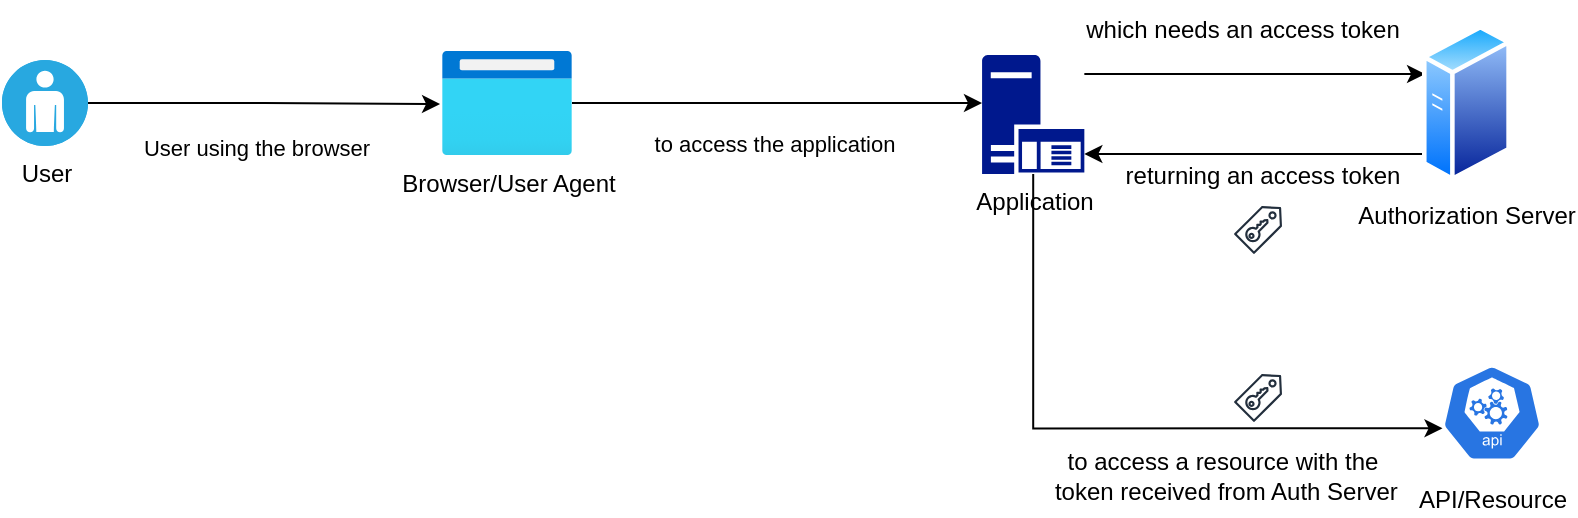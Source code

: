 <mxfile version="20.7.4" type="github">
  <diagram id="ZOhDfLXixhubRIHauUHK" name="Page-1">
    <mxGraphModel dx="1434" dy="804" grid="1" gridSize="10" guides="1" tooltips="1" connect="1" arrows="1" fold="1" page="1" pageScale="1" pageWidth="850" pageHeight="1100" math="0" shadow="0">
      <root>
        <mxCell id="0" />
        <mxCell id="1" parent="0" />
        <mxCell id="moa5sXq4kgvNCL831_qg-16" value="to access the application" style="edgeStyle=orthogonalEdgeStyle;rounded=0;orthogonalLoop=1;jettySize=auto;html=1;" edge="1" parent="1" source="moa5sXq4kgvNCL831_qg-3" target="moa5sXq4kgvNCL831_qg-6">
          <mxGeometry x="-0.021" y="-20" relative="1" as="geometry">
            <Array as="points">
              <mxPoint x="460" y="205" />
              <mxPoint x="460" y="205" />
            </Array>
            <mxPoint as="offset" />
          </mxGeometry>
        </mxCell>
        <mxCell id="moa5sXq4kgvNCL831_qg-3" value="Browser/User Agent" style="aspect=fixed;html=1;points=[];align=center;image;fontSize=12;image=img/lib/azure2/general/Browser.svg;" vertex="1" parent="1">
          <mxGeometry x="270" y="178.5" width="65" height="52" as="geometry" />
        </mxCell>
        <mxCell id="moa5sXq4kgvNCL831_qg-14" style="edgeStyle=orthogonalEdgeStyle;rounded=0;orthogonalLoop=1;jettySize=auto;html=1;entryX=-0.015;entryY=0.51;entryDx=0;entryDy=0;entryPerimeter=0;" edge="1" parent="1" source="moa5sXq4kgvNCL831_qg-5" target="moa5sXq4kgvNCL831_qg-3">
          <mxGeometry relative="1" as="geometry" />
        </mxCell>
        <mxCell id="moa5sXq4kgvNCL831_qg-15" value="User using the browser" style="edgeLabel;html=1;align=center;verticalAlign=middle;resizable=0;points=[];" vertex="1" connectable="0" parent="moa5sXq4kgvNCL831_qg-14">
          <mxGeometry x="-0.478" y="3" relative="1" as="geometry">
            <mxPoint x="38" y="25" as="offset" />
          </mxGeometry>
        </mxCell>
        <mxCell id="moa5sXq4kgvNCL831_qg-5" value="User" style="fillColor=#28A8E0;verticalLabelPosition=bottom;sketch=0;html=1;strokeColor=#ffffff;verticalAlign=top;align=center;points=[[0.145,0.145,0],[0.5,0,0],[0.855,0.145,0],[1,0.5,0],[0.855,0.855,0],[0.5,1,0],[0.145,0.855,0],[0,0.5,0]];pointerEvents=1;shape=mxgraph.cisco_safe.compositeIcon;bgIcon=ellipse;resIcon=mxgraph.cisco_safe.capability.user;" vertex="1" parent="1">
          <mxGeometry x="50" y="183" width="43" height="43" as="geometry" />
        </mxCell>
        <mxCell id="moa5sXq4kgvNCL831_qg-18" style="edgeStyle=orthogonalEdgeStyle;rounded=0;orthogonalLoop=1;jettySize=auto;html=1;" edge="1" parent="1" source="moa5sXq4kgvNCL831_qg-6" target="moa5sXq4kgvNCL831_qg-8">
          <mxGeometry relative="1" as="geometry">
            <Array as="points">
              <mxPoint x="680" y="190" />
              <mxPoint x="680" y="190" />
            </Array>
          </mxGeometry>
        </mxCell>
        <mxCell id="moa5sXq4kgvNCL831_qg-25" style="edgeStyle=orthogonalEdgeStyle;rounded=0;orthogonalLoop=1;jettySize=auto;html=1;entryX=0.005;entryY=0.63;entryDx=0;entryDy=0;entryPerimeter=0;" edge="1" parent="1" source="moa5sXq4kgvNCL831_qg-6" target="moa5sXq4kgvNCL831_qg-9">
          <mxGeometry relative="1" as="geometry">
            <Array as="points">
              <mxPoint x="566" y="367" />
            </Array>
          </mxGeometry>
        </mxCell>
        <mxCell id="moa5sXq4kgvNCL831_qg-6" value="Application" style="sketch=0;aspect=fixed;pointerEvents=1;shadow=0;dashed=0;html=1;strokeColor=none;labelPosition=center;verticalLabelPosition=bottom;verticalAlign=top;align=center;fillColor=#00188D;shape=mxgraph.mscae.enterprise.application_server" vertex="1" parent="1">
          <mxGeometry x="540" y="180.5" width="51.17" height="59.5" as="geometry" />
        </mxCell>
        <mxCell id="moa5sXq4kgvNCL831_qg-20" style="edgeStyle=orthogonalEdgeStyle;rounded=0;orthogonalLoop=1;jettySize=auto;html=1;" edge="1" parent="1" source="moa5sXq4kgvNCL831_qg-8" target="moa5sXq4kgvNCL831_qg-6">
          <mxGeometry relative="1" as="geometry">
            <Array as="points">
              <mxPoint x="680" y="230" />
              <mxPoint x="680" y="230" />
            </Array>
          </mxGeometry>
        </mxCell>
        <mxCell id="moa5sXq4kgvNCL831_qg-8" value="Authorization Server" style="aspect=fixed;perimeter=ellipsePerimeter;html=1;align=center;shadow=0;dashed=0;spacingTop=3;image;image=img/lib/active_directory/generic_server.svg;" vertex="1" parent="1">
          <mxGeometry x="760" y="164.82" width="44.44" height="79.36" as="geometry" />
        </mxCell>
        <mxCell id="moa5sXq4kgvNCL831_qg-9" value="API/Resource" style="sketch=0;html=1;dashed=0;whitespace=wrap;fillColor=#2875E2;strokeColor=#ffffff;points=[[0.005,0.63,0],[0.1,0.2,0],[0.9,0.2,0],[0.5,0,0],[0.995,0.63,0],[0.72,0.99,0],[0.5,1,0],[0.28,0.99,0]];verticalLabelPosition=bottom;align=center;verticalAlign=top;shape=mxgraph.kubernetes.icon;prIcon=api" vertex="1" parent="1">
          <mxGeometry x="770" y="330" width="50" height="59" as="geometry" />
        </mxCell>
        <mxCell id="moa5sXq4kgvNCL831_qg-19" value="which needs an access token" style="text;html=1;align=center;verticalAlign=middle;resizable=0;points=[];autosize=1;strokeColor=none;fillColor=none;" vertex="1" parent="1">
          <mxGeometry x="580" y="153" width="180" height="30" as="geometry" />
        </mxCell>
        <mxCell id="moa5sXq4kgvNCL831_qg-22" value="returning an access token" style="text;html=1;align=center;verticalAlign=middle;resizable=0;points=[];autosize=1;strokeColor=none;fillColor=none;" vertex="1" parent="1">
          <mxGeometry x="600" y="226" width="160" height="30" as="geometry" />
        </mxCell>
        <mxCell id="moa5sXq4kgvNCL831_qg-24" value="" style="sketch=0;outlineConnect=0;fontColor=#232F3E;gradientColor=none;fillColor=#232F3D;strokeColor=none;dashed=0;verticalLabelPosition=bottom;verticalAlign=top;align=center;html=1;fontSize=12;fontStyle=0;aspect=fixed;pointerEvents=1;shape=mxgraph.aws4.saml_token;" vertex="1" parent="1">
          <mxGeometry x="666" y="256" width="24" height="24" as="geometry" />
        </mxCell>
        <mxCell id="moa5sXq4kgvNCL831_qg-26" value="to access a resource with the&lt;br&gt;&amp;nbsp;token received from Auth Server" style="text;html=1;align=center;verticalAlign=middle;resizable=0;points=[];autosize=1;strokeColor=none;fillColor=none;" vertex="1" parent="1">
          <mxGeometry x="560" y="371" width="200" height="40" as="geometry" />
        </mxCell>
        <mxCell id="moa5sXq4kgvNCL831_qg-27" value="" style="sketch=0;outlineConnect=0;fontColor=#232F3E;gradientColor=none;fillColor=#232F3D;strokeColor=none;dashed=0;verticalLabelPosition=bottom;verticalAlign=top;align=center;html=1;fontSize=12;fontStyle=0;aspect=fixed;pointerEvents=1;shape=mxgraph.aws4.saml_token;" vertex="1" parent="1">
          <mxGeometry x="666" y="340" width="24" height="24" as="geometry" />
        </mxCell>
      </root>
    </mxGraphModel>
  </diagram>
</mxfile>

